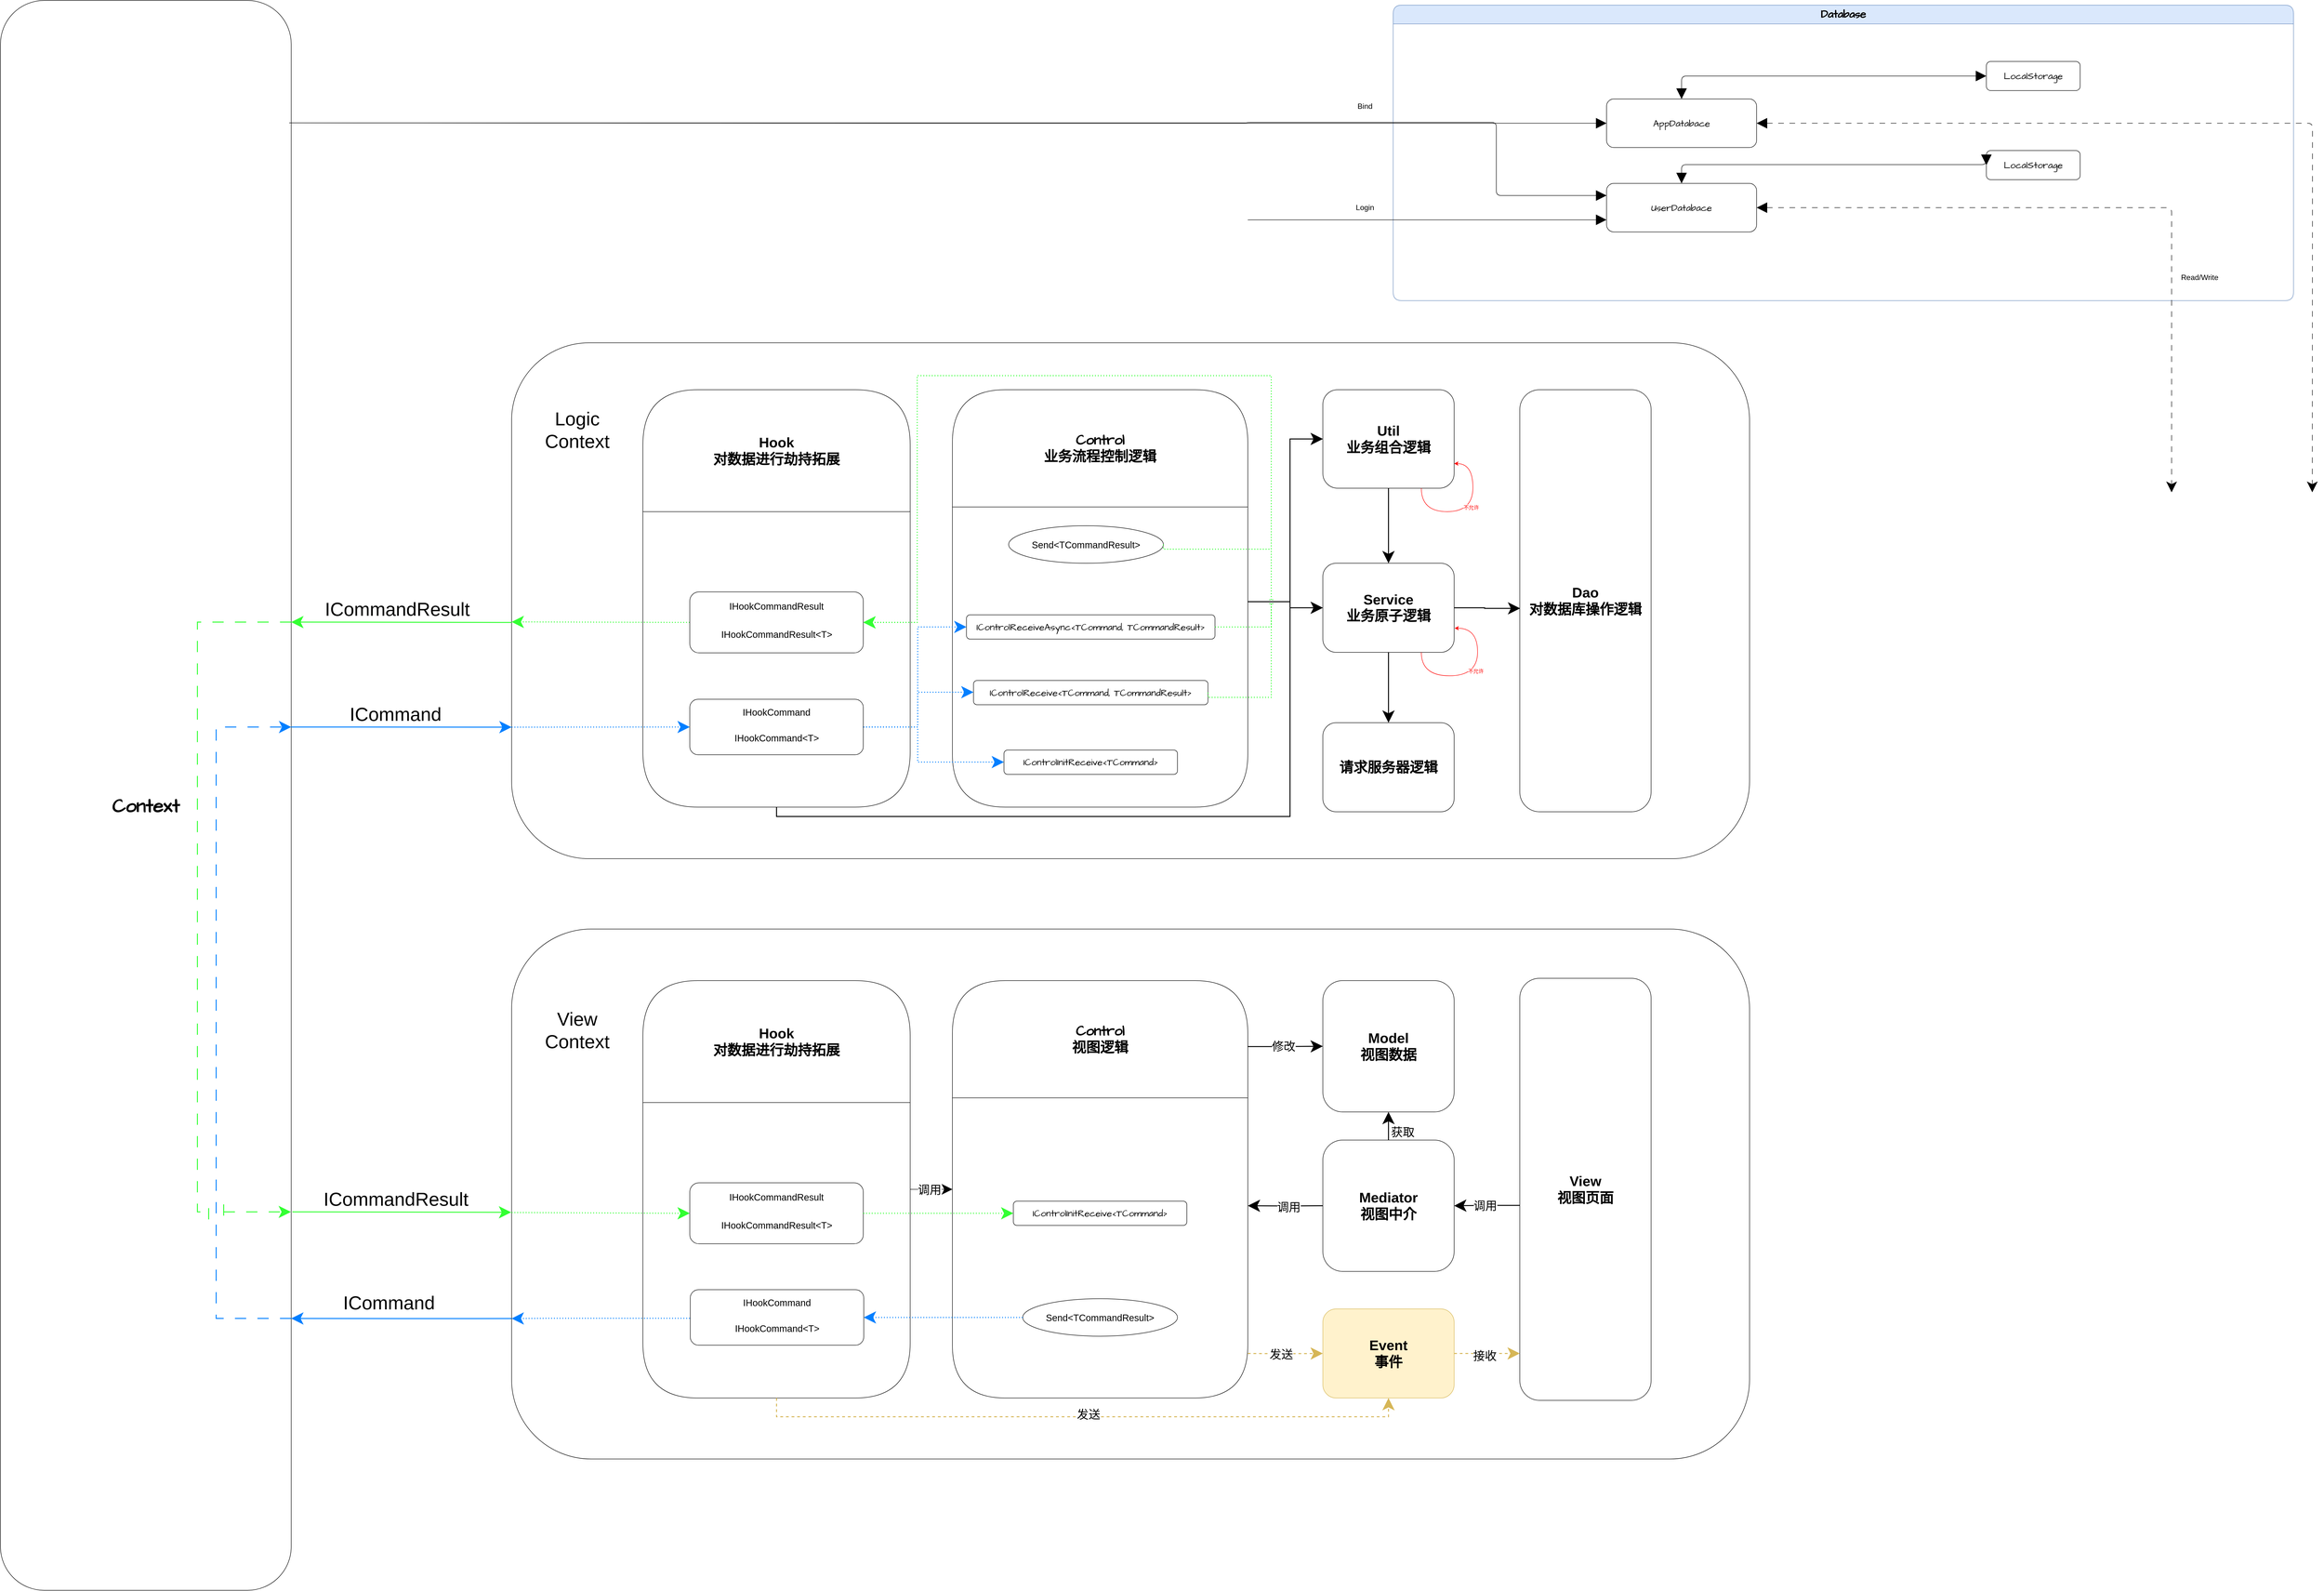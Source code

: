 <mxfile version="22.1.5" type="github">
  <diagram name="第 1 页" id="t4eYqC5lE6JD332f50Ly">
    <mxGraphModel dx="9506" dy="-1478" grid="1" gridSize="10" guides="1" tooltips="1" connect="1" arrows="1" fold="1" page="1" pageScale="1" pageWidth="827" pageHeight="1169" math="0" shadow="0">
      <root>
        <mxCell id="0" />
        <mxCell id="1" parent="0" />
        <mxCell id="c1-D3wokIuNLte7xP1NV-36" value="Database" style="swimlane;whiteSpace=wrap;html=1;hachureGap=4;fontFamily=Architects Daughter;fontSource=https%3A%2F%2Ffonts.googleapis.com%2Fcss%3Ffamily%3DArchitects%2BDaughter;fontSize=23;startSize=40;fillColor=#dae8fc;strokeColor=#6c8ebf;rounded=1;" parent="1" vertex="1">
          <mxGeometry x="-1060" y="4450" width="1920" height="630" as="geometry" />
        </mxCell>
        <mxCell id="c1-D3wokIuNLte7xP1NV-37" value="LocalStorage" style="rounded=1;whiteSpace=wrap;html=1;hachureGap=4;fontFamily=Architects Daughter;fontSource=https%3A%2F%2Ffonts.googleapis.com%2Fcss%3Ffamily%3DArchitects%2BDaughter;fontSize=20;" parent="c1-D3wokIuNLte7xP1NV-36" vertex="1">
          <mxGeometry x="1265" y="120.003" width="200" height="62.157" as="geometry" />
        </mxCell>
        <mxCell id="c1-D3wokIuNLte7xP1NV-38" value="AppDatabace" style="rounded=1;whiteSpace=wrap;html=1;hachureGap=4;fontFamily=Architects Daughter;fontSource=https%3A%2F%2Ffonts.googleapis.com%2Fcss%3Ffamily%3DArchitects%2BDaughter;fontSize=20;" parent="c1-D3wokIuNLte7xP1NV-36" vertex="1">
          <mxGeometry x="455" y="200.004" width="320" height="103.595" as="geometry" />
        </mxCell>
        <mxCell id="c1-D3wokIuNLte7xP1NV-39" style="edgeStyle=orthogonalEdgeStyle;rounded=1;hachureGap=4;orthogonalLoop=1;jettySize=auto;html=1;entryX=0.5;entryY=0;entryDx=0;entryDy=0;fontFamily=Architects Daughter;fontSource=https%3A%2F%2Ffonts.googleapis.com%2Fcss%3Ffamily%3DArchitects%2BDaughter;fontSize=16;exitX=0;exitY=0.5;exitDx=0;exitDy=0;endArrow=block;endFill=1;targetPerimeterSpacing=0;endSize=20;startSize=20;startArrow=block;startFill=1;" parent="c1-D3wokIuNLte7xP1NV-36" source="c1-D3wokIuNLte7xP1NV-37" target="c1-D3wokIuNLte7xP1NV-38" edge="1">
          <mxGeometry relative="1" as="geometry">
            <mxPoint x="2025" y="-169.558" as="targetPoint" />
            <Array as="points" />
          </mxGeometry>
        </mxCell>
        <mxCell id="c1-D3wokIuNLte7xP1NV-40" value="LocalStorage" style="rounded=1;whiteSpace=wrap;html=1;hachureGap=4;fontFamily=Architects Daughter;fontSource=https%3A%2F%2Ffonts.googleapis.com%2Fcss%3Ffamily%3DArchitects%2BDaughter;fontSize=20;" parent="c1-D3wokIuNLte7xP1NV-36" vertex="1">
          <mxGeometry x="1265" y="310.005" width="200" height="62.157" as="geometry" />
        </mxCell>
        <mxCell id="c1-D3wokIuNLte7xP1NV-41" value="UserDatabace" style="rounded=1;whiteSpace=wrap;html=1;hachureGap=4;fontFamily=Architects Daughter;fontSource=https%3A%2F%2Ffonts.googleapis.com%2Fcss%3Ffamily%3DArchitects%2BDaughter;fontSize=20;" parent="c1-D3wokIuNLte7xP1NV-36" vertex="1">
          <mxGeometry x="455" y="379.996" width="320" height="103.595" as="geometry" />
        </mxCell>
        <mxCell id="c1-D3wokIuNLte7xP1NV-42" style="edgeStyle=orthogonalEdgeStyle;rounded=1;hachureGap=4;orthogonalLoop=1;jettySize=auto;html=1;fontFamily=Architects Daughter;fontSource=https%3A%2F%2Ffonts.googleapis.com%2Fcss%3Ffamily%3DArchitects%2BDaughter;fontSize=16;exitX=0;exitY=0.5;exitDx=0;exitDy=0;endArrow=block;endFill=1;targetPerimeterSpacing=0;endSize=20;startSize=20;startArrow=block;startFill=1;" parent="c1-D3wokIuNLte7xP1NV-36" source="c1-D3wokIuNLte7xP1NV-40" target="c1-D3wokIuNLte7xP1NV-41" edge="1">
          <mxGeometry relative="1" as="geometry">
            <mxPoint x="3635" y="-4955.637" as="targetPoint" />
            <Array as="points">
              <mxPoint x="615" y="340" />
            </Array>
          </mxGeometry>
        </mxCell>
        <mxCell id="c1-D3wokIuNLte7xP1NV-43" value="&lt;font style=&quot;font-size: 16px;&quot;&gt;Read/Write&lt;/font&gt;" style="text;html=1;strokeColor=none;fillColor=none;align=center;verticalAlign=middle;whiteSpace=wrap;rounded=1;" parent="c1-D3wokIuNLte7xP1NV-36" vertex="1">
          <mxGeometry x="1670" y="560" width="100" height="40" as="geometry" />
        </mxCell>
        <mxCell id="c1-D3wokIuNLte7xP1NV-44" style="edgeStyle=orthogonalEdgeStyle;rounded=1;hachureGap=4;orthogonalLoop=1;jettySize=auto;html=1;entryX=0.5;entryY=0;entryDx=0;entryDy=0;fontFamily=Architects Daughter;fontSource=https%3A%2F%2Ffonts.googleapis.com%2Fcss%3Ffamily%3DArchitects%2BDaughter;fontSize=16;startArrow=block;startFill=1;dashed=1;dashPattern=12 12;endSize=20;startSize=20;" parent="1" source="c1-D3wokIuNLte7xP1NV-38" edge="1">
          <mxGeometry relative="1" as="geometry">
            <mxPoint x="900" y="5488.763" as="targetPoint" />
          </mxGeometry>
        </mxCell>
        <mxCell id="c1-D3wokIuNLte7xP1NV-45" style="edgeStyle=orthogonalEdgeStyle;rounded=1;hachureGap=4;orthogonalLoop=1;jettySize=auto;html=1;fontFamily=Architects Daughter;fontSource=https%3A%2F%2Ffonts.googleapis.com%2Fcss%3Ffamily%3DArchitects%2BDaughter;fontSize=16;endSize=20;exitX=0;exitY=0.735;exitDx=0;exitDy=0;exitPerimeter=0;strokeWidth=2;strokeColor=#007FFF;entryX=1;entryY=0.829;entryDx=0;entryDy=0;entryPerimeter=0;" parent="1" source="c1-D3wokIuNLte7xP1NV-106" edge="1" target="c1-D3wokIuNLte7xP1NV-51">
          <mxGeometry relative="1" as="geometry">
            <mxPoint x="-1060" y="6990.51" as="sourcePoint" />
            <mxPoint x="-3409" y="7248" as="targetPoint" />
            <Array as="points" />
          </mxGeometry>
        </mxCell>
        <mxCell id="c1-D3wokIuNLte7xP1NV-46" value="&lt;font style=&quot;font-size: 40px;&quot;&gt;ICommand&lt;/font&gt;" style="edgeLabel;html=1;align=center;verticalAlign=middle;resizable=0;points=[];fontSize=11;fontFamily=Helvetica;rounded=1;" parent="c1-D3wokIuNLte7xP1NV-45" vertex="1" connectable="0">
          <mxGeometry x="0.229" y="4" relative="1" as="geometry">
            <mxPoint x="26" y="-39" as="offset" />
          </mxGeometry>
        </mxCell>
        <mxCell id="c1-D3wokIuNLte7xP1NV-109" style="edgeStyle=entityRelationEdgeStyle;rounded=0;orthogonalLoop=1;jettySize=auto;html=1;exitX=1.004;exitY=0.762;exitDx=0;exitDy=0;exitPerimeter=0;endSize=20;strokeWidth=2;strokeColor=#33FF33;" parent="1" source="c1-D3wokIuNLte7xP1NV-51" edge="1">
          <mxGeometry relative="1" as="geometry">
            <mxPoint x="-2941" y="7024" as="targetPoint" />
          </mxGeometry>
        </mxCell>
        <mxCell id="c1-D3wokIuNLte7xP1NV-110" value="&lt;font style=&quot;font-size: 40px;&quot;&gt;ICommandResult&lt;/font&gt;" style="edgeLabel;html=1;align=center;verticalAlign=middle;resizable=0;points=[];" parent="c1-D3wokIuNLte7xP1NV-109" vertex="1" connectable="0">
          <mxGeometry x="-0.009" relative="1" as="geometry">
            <mxPoint x="-11" y="-29" as="offset" />
          </mxGeometry>
        </mxCell>
        <mxCell id="c1-D3wokIuNLte7xP1NV-51" value="&lt;b style=&quot;font-size: 40px;&quot;&gt;&lt;br&gt;Context&lt;/b&gt;" style="rounded=1;whiteSpace=wrap;html=1;hachureGap=4;fontFamily=Architects Daughter;fontSource=https%3A%2F%2Ffonts.googleapis.com%2Fcss%3Ffamily%3DArchitects%2BDaughter;fontSize=20;" parent="1" vertex="1">
          <mxGeometry x="-4030" y="4440" width="620" height="3390" as="geometry" />
        </mxCell>
        <mxCell id="c1-D3wokIuNLte7xP1NV-56" style="edgeStyle=orthogonalEdgeStyle;rounded=1;hachureGap=4;orthogonalLoop=1;jettySize=auto;html=1;entryX=0.5;entryY=0;entryDx=0;entryDy=0;fontFamily=Architects Daughter;fontSource=https%3A%2F%2Ffonts.googleapis.com%2Fcss%3Ffamily%3DArchitects%2BDaughter;fontSize=16;startArrow=block;startFill=1;dashed=1;dashPattern=12 12;endSize=20;startSize=20;exitX=1;exitY=0.5;exitDx=0;exitDy=0;" parent="1" source="c1-D3wokIuNLte7xP1NV-41" edge="1">
          <mxGeometry relative="1" as="geometry">
            <mxPoint x="290" y="4980" as="sourcePoint" />
            <mxPoint x="600" y="5488.758" as="targetPoint" />
            <Array as="points">
              <mxPoint x="600" y="4882" />
            </Array>
          </mxGeometry>
        </mxCell>
        <mxCell id="c1-D3wokIuNLte7xP1NV-57" style="edgeStyle=orthogonalEdgeStyle;rounded=1;hachureGap=4;orthogonalLoop=1;jettySize=auto;html=1;entryX=1.012;entryY=0.077;entryDx=0;entryDy=0;fontFamily=Architects Daughter;fontSource=https%3A%2F%2Ffonts.googleapis.com%2Fcss%3Ffamily%3DArchitects%2BDaughter;fontSize=16;exitX=0;exitY=0.5;exitDx=0;exitDy=0;endArrow=none;endFill=0;targetPerimeterSpacing=0;endSize=20;startSize=20;startArrow=block;startFill=1;entryPerimeter=0;" parent="1" source="c1-D3wokIuNLte7xP1NV-38" target="c1-D3wokIuNLte7xP1NV-51" edge="1">
          <mxGeometry relative="1" as="geometry">
            <mxPoint x="-1260" y="4749.004" as="targetPoint" />
            <Array as="points" />
            <mxPoint x="-610" y="4700.081" as="sourcePoint" />
          </mxGeometry>
        </mxCell>
        <mxCell id="c1-D3wokIuNLte7xP1NV-58" style="edgeStyle=orthogonalEdgeStyle;rounded=1;hachureGap=4;orthogonalLoop=1;jettySize=auto;html=1;entryX=0.993;entryY=0.077;entryDx=0;entryDy=0;fontFamily=Architects Daughter;fontSource=https%3A%2F%2Ffonts.googleapis.com%2Fcss%3Ffamily%3DArchitects%2BDaughter;fontSize=16;exitX=0;exitY=0.25;exitDx=0;exitDy=0;endArrow=none;endFill=0;targetPerimeterSpacing=0;endSize=20;startSize=20;startArrow=block;startFill=1;entryPerimeter=0;" parent="1" source="c1-D3wokIuNLte7xP1NV-41" target="c1-D3wokIuNLte7xP1NV-51" edge="1">
          <mxGeometry relative="1" as="geometry">
            <mxPoint x="-1357" y="4711.03" as="targetPoint" />
            <Array as="points">
              <mxPoint x="-840" y="4856" />
              <mxPoint x="-840" y="4700" />
              <mxPoint x="-1372" y="4700" />
            </Array>
            <mxPoint x="-595" y="4711.801" as="sourcePoint" />
          </mxGeometry>
        </mxCell>
        <mxCell id="c1-D3wokIuNLte7xP1NV-59" value="Bind" style="text;html=1;strokeColor=none;fillColor=none;align=center;verticalAlign=middle;whiteSpace=wrap;rounded=1;fontSize=16;" parent="1" vertex="1">
          <mxGeometry x="-1150" y="4650" width="60" height="30" as="geometry" />
        </mxCell>
        <mxCell id="c1-D3wokIuNLte7xP1NV-60" style="edgeStyle=orthogonalEdgeStyle;rounded=1;hachureGap=4;orthogonalLoop=1;jettySize=auto;html=1;fontFamily=Architects Daughter;fontSource=https%3A%2F%2Ffonts.googleapis.com%2Fcss%3Ffamily%3DArchitects%2BDaughter;fontSize=16;exitX=0;exitY=0.75;exitDx=0;exitDy=0;endArrow=none;endFill=0;targetPerimeterSpacing=0;endSize=20;startSize=20;startArrow=block;startFill=1;" parent="1" source="c1-D3wokIuNLte7xP1NV-41" edge="1">
          <mxGeometry relative="1" as="geometry">
            <mxPoint x="-1370" y="4908" as="targetPoint" />
            <Array as="points">
              <mxPoint x="-1368" y="4908" />
            </Array>
            <mxPoint x="-595" y="4711.801" as="sourcePoint" />
          </mxGeometry>
        </mxCell>
        <mxCell id="c1-D3wokIuNLte7xP1NV-61" value="Login" style="text;html=1;strokeColor=none;fillColor=none;align=center;verticalAlign=middle;whiteSpace=wrap;rounded=1;fontSize=16;" parent="1" vertex="1">
          <mxGeometry x="-1150" y="4866" width="60" height="30" as="geometry" />
        </mxCell>
        <mxCell id="c1-D3wokIuNLte7xP1NV-105" value="" style="rounded=1;whiteSpace=wrap;html=1;" parent="1" vertex="1">
          <mxGeometry x="-2940" y="5170" width="2640" height="1100" as="geometry" />
        </mxCell>
        <mxCell id="c1-D3wokIuNLte7xP1NV-106" value="" style="rounded=1;whiteSpace=wrap;html=1;" parent="1" vertex="1">
          <mxGeometry x="-2940" y="6420" width="2640" height="1130" as="geometry" />
        </mxCell>
        <mxCell id="c1-D3wokIuNLte7xP1NV-114" style="edgeStyle=entityRelationEdgeStyle;rounded=0;orthogonalLoop=1;jettySize=auto;html=1;exitX=0;exitY=0.542;exitDx=0;exitDy=0;endSize=20;entryX=1;entryY=0.391;entryDx=0;entryDy=0;entryPerimeter=0;strokeWidth=2;exitPerimeter=0;strokeColor=#33FF33;" parent="1" source="c1-D3wokIuNLte7xP1NV-105" target="c1-D3wokIuNLte7xP1NV-51" edge="1">
          <mxGeometry relative="1" as="geometry">
            <mxPoint x="-3420" y="5974.66" as="sourcePoint" />
            <mxPoint x="-3410" y="5450" as="targetPoint" />
            <Array as="points">
              <mxPoint x="-3100" y="5448" />
              <mxPoint x="-2950" y="5450" />
              <mxPoint x="-3400" y="5770" />
              <mxPoint x="-2970" y="5440" />
              <mxPoint x="-3060" y="5440" />
              <mxPoint x="-3180" y="5440" />
            </Array>
          </mxGeometry>
        </mxCell>
        <mxCell id="c1-D3wokIuNLte7xP1NV-115" value="&lt;font style=&quot;font-size: 40px;&quot;&gt;ICommandResult&lt;/font&gt;" style="edgeLabel;html=1;align=center;verticalAlign=middle;resizable=0;points=[];" parent="c1-D3wokIuNLte7xP1NV-114" vertex="1" connectable="0">
          <mxGeometry x="-0.009" relative="1" as="geometry">
            <mxPoint x="-11" y="-29" as="offset" />
          </mxGeometry>
        </mxCell>
        <mxCell id="c1-D3wokIuNLte7xP1NV-116" style="edgeStyle=entityRelationEdgeStyle;rounded=0;orthogonalLoop=1;jettySize=auto;html=1;entryX=0;entryY=0.745;entryDx=0;entryDy=0;exitX=1;exitY=0.457;exitDx=0;exitDy=0;exitPerimeter=0;endSize=20;entryPerimeter=0;strokeWidth=2;strokeColor=#007FFF;" parent="1" source="c1-D3wokIuNLte7xP1NV-51" target="c1-D3wokIuNLte7xP1NV-105" edge="1">
          <mxGeometry relative="1" as="geometry">
            <mxPoint x="-3402" y="6779" as="sourcePoint" />
            <mxPoint x="-2930" y="6780" as="targetPoint" />
          </mxGeometry>
        </mxCell>
        <mxCell id="c1-D3wokIuNLte7xP1NV-117" value="&lt;font style=&quot;font-size: 40px;&quot;&gt;ICommand&lt;/font&gt;" style="edgeLabel;html=1;align=center;verticalAlign=middle;resizable=0;points=[];" parent="c1-D3wokIuNLte7xP1NV-116" vertex="1" connectable="0">
          <mxGeometry x="-0.009" relative="1" as="geometry">
            <mxPoint x="-11" y="-29" as="offset" />
          </mxGeometry>
        </mxCell>
        <mxCell id="c1-D3wokIuNLte7xP1NV-118" style="rounded=0;orthogonalLoop=1;jettySize=auto;html=1;endSize=20;edgeStyle=orthogonalEdgeStyle;entryX=1;entryY=0.457;entryDx=0;entryDy=0;entryPerimeter=0;dashed=1;dashPattern=12 12;jumpStyle=arc;strokeWidth=2;strokeColor=#007FFF;exitX=1;exitY=0.829;exitDx=0;exitDy=0;exitPerimeter=0;" parent="1" target="c1-D3wokIuNLte7xP1NV-51" edge="1" source="c1-D3wokIuNLte7xP1NV-51">
          <mxGeometry relative="1" as="geometry">
            <mxPoint x="-3410" y="7580" as="sourcePoint" />
            <mxPoint x="-3410" y="5990" as="targetPoint" />
            <Array as="points">
              <mxPoint x="-3570" y="7250" />
              <mxPoint x="-3570" y="5989" />
            </Array>
          </mxGeometry>
        </mxCell>
        <mxCell id="c1-D3wokIuNLte7xP1NV-121" style="rounded=0;orthogonalLoop=1;jettySize=auto;html=1;endSize=20;edgeStyle=orthogonalEdgeStyle;entryX=1.001;entryY=0.687;entryDx=0;entryDy=0;entryPerimeter=0;dashed=1;dashPattern=8 8;" parent="1" source="c1-D3wokIuNLte7xP1NV-51" target="c1-D3wokIuNLte7xP1NV-51" edge="1">
          <mxGeometry relative="1" as="geometry">
            <mxPoint x="-3400" y="7590" as="sourcePoint" />
            <mxPoint x="-3400" y="5999" as="targetPoint" />
            <Array as="points">
              <mxPoint x="-3560" y="7570" />
              <mxPoint x="-3560" y="5999" />
              <mxPoint x="-3412" y="5999" />
              <mxPoint x="-3412" y="6769" />
            </Array>
          </mxGeometry>
        </mxCell>
        <mxCell id="c1-D3wokIuNLte7xP1NV-122" style="rounded=0;orthogonalLoop=1;jettySize=auto;html=1;endSize=20;edgeStyle=elbowEdgeStyle;dashed=1;dashPattern=12 12;jumpStyle=line;jumpSize=30;strokeWidth=2;exitX=1;exitY=0.391;exitDx=0;exitDy=0;exitPerimeter=0;strokeColor=#33FF33;entryX=0.999;entryY=0.762;entryDx=0;entryDy=0;entryPerimeter=0;" parent="1" source="c1-D3wokIuNLte7xP1NV-51" target="c1-D3wokIuNLte7xP1NV-51" edge="1">
          <mxGeometry relative="1" as="geometry">
            <mxPoint x="-3410" y="5765" as="sourcePoint" />
            <mxPoint x="-3400" y="7030" as="targetPoint" />
            <Array as="points">
              <mxPoint x="-3610" y="6120" />
            </Array>
          </mxGeometry>
        </mxCell>
        <mxCell id="c1-D3wokIuNLte7xP1NV-125" value="Logic&lt;br&gt;Context" style="text;html=1;strokeColor=none;fillColor=none;align=center;verticalAlign=middle;whiteSpace=wrap;rounded=0;fontSize=40;" parent="1" vertex="1">
          <mxGeometry x="-2830" y="5340" width="60" height="30" as="geometry" />
        </mxCell>
        <mxCell id="c1-D3wokIuNLte7xP1NV-134" style="edgeStyle=entityRelationEdgeStyle;rounded=0;orthogonalLoop=1;jettySize=auto;html=1;endSize=20;entryX=0;entryY=0.541;entryDx=0;entryDy=0;strokeWidth=2;exitX=0;exitY=0.5;exitDx=0;exitDy=0;entryPerimeter=0;dashed=1;dashPattern=1 2;strokeColor=#33FF33;" parent="1" source="c1-D3wokIuNLte7xP1NV-131" target="c1-D3wokIuNLte7xP1NV-105" edge="1">
          <mxGeometry relative="1" as="geometry">
            <mxPoint x="-2660" y="5445" as="sourcePoint" />
            <mxPoint x="-2760" y="5440" as="targetPoint" />
            <Array as="points">
              <mxPoint x="-2451" y="5445" />
              <mxPoint x="-2660" y="5450" />
              <mxPoint x="-2880" y="5450" />
              <mxPoint x="-2670" y="5445" />
              <mxPoint x="-2301" y="5447" />
              <mxPoint x="-2321" y="5437" />
              <mxPoint x="-2411" y="5437" />
              <mxPoint x="-2531" y="5437" />
            </Array>
          </mxGeometry>
        </mxCell>
        <mxCell id="c1-D3wokIuNLte7xP1NV-141" style="edgeStyle=entityRelationEdgeStyle;rounded=0;orthogonalLoop=1;jettySize=auto;html=1;entryX=0;entryY=0.5;entryDx=0;entryDy=0;exitX=0;exitY=0.745;exitDx=0;exitDy=0;endSize=20;strokeWidth=2;exitPerimeter=0;dashed=1;dashPattern=1 2;strokeColor=#007FFF;" parent="1" source="c1-D3wokIuNLte7xP1NV-105" target="c1-D3wokIuNLte7xP1NV-138" edge="1">
          <mxGeometry relative="1" as="geometry">
            <mxPoint x="-3400" y="5999" as="sourcePoint" />
            <mxPoint x="-2930" y="5999" as="targetPoint" />
          </mxGeometry>
        </mxCell>
        <mxCell id="c1-D3wokIuNLte7xP1NV-167" style="edgeStyle=orthogonalEdgeStyle;rounded=0;orthogonalLoop=1;jettySize=auto;html=1;entryX=0;entryY=0.5;entryDx=0;entryDy=0;endSize=20;jumpStyle=none;" parent="1" source="c1-D3wokIuNLte7xP1NV-147" target="c1-D3wokIuNLte7xP1NV-176" edge="1">
          <mxGeometry relative="1" as="geometry">
            <mxPoint x="-1210.0" y="5362.5" as="targetPoint" />
            <Array as="points">
              <mxPoint x="-1280" y="5722" />
              <mxPoint x="-1280" y="5375" />
            </Array>
          </mxGeometry>
        </mxCell>
        <mxCell id="c1-D3wokIuNLte7xP1NV-147" value="&lt;font style=&quot;font-size: 30px;&quot;&gt;Control&lt;br&gt;业务流程控制逻辑&lt;br&gt;&lt;/font&gt;" style="swimlane;whiteSpace=wrap;html=1;hachureGap=4;fontFamily=Architects Daughter;fontSource=https%3A%2F%2Ffonts.googleapis.com%2Fcss%3Ffamily%3DArchitects%2BDaughter;fontSize=20;startSize=250;rounded=1;" parent="1" vertex="1">
          <mxGeometry x="-2000" y="5270" width="630" height="890" as="geometry">
            <mxRectangle x="480" y="180" width="280" height="170" as="alternateBounds" />
          </mxGeometry>
        </mxCell>
        <mxCell id="c1-D3wokIuNLte7xP1NV-148" value="IControlInitReceive&amp;lt;TCommand&amp;gt;" style="html=1;whiteSpace=wrap;hachureGap=4;fontFamily=Architects Daughter;fontSource=https%3A%2F%2Ffonts.googleapis.com%2Fcss%3Ffamily%3DArchitects%2BDaughter;fontSize=20;container=0;rounded=1;" parent="c1-D3wokIuNLte7xP1NV-147" vertex="1">
          <mxGeometry x="110" y="768.39" width="370" height="51.8" as="geometry" />
        </mxCell>
        <mxCell id="c1-D3wokIuNLte7xP1NV-149" value="IControlReceive&amp;lt;TCommand, TCommandResult&amp;gt;" style="html=1;whiteSpace=wrap;hachureGap=4;fontFamily=Architects Daughter;fontSource=https%3A%2F%2Ffonts.googleapis.com%2Fcss%3Ffamily%3DArchitects%2BDaughter;fontSize=20;container=0;rounded=1;" parent="c1-D3wokIuNLte7xP1NV-147" vertex="1">
          <mxGeometry x="45" y="620" width="500" height="51.8" as="geometry" />
        </mxCell>
        <mxCell id="c1-D3wokIuNLte7xP1NV-157" value="&lt;font style=&quot;font-size: 20px;&quot;&gt;Send&amp;lt;TCommandResult&amp;gt;&lt;/font&gt;" style="ellipse;whiteSpace=wrap;html=1;" parent="c1-D3wokIuNLte7xP1NV-147" vertex="1">
          <mxGeometry x="120" y="290" width="330" height="80" as="geometry" />
        </mxCell>
        <mxCell id="c1-D3wokIuNLte7xP1NV-150" value="IControlReceiveAsync&lt;span style=&quot;background-color: initial;&quot;&gt;&amp;lt;TCommand, TCommandResult&amp;gt;&lt;/span&gt;" style="html=1;whiteSpace=wrap;hachureGap=4;fontFamily=Architects Daughter;fontSource=https%3A%2F%2Ffonts.googleapis.com%2Fcss%3Ffamily%3DArchitects%2BDaughter;fontSize=20;container=0;rounded=1;" parent="1" vertex="1">
          <mxGeometry x="-1970" y="5750" width="530" height="51.8" as="geometry" />
        </mxCell>
        <mxCell id="c1-D3wokIuNLte7xP1NV-153" style="edgeStyle=orthogonalEdgeStyle;rounded=0;orthogonalLoop=1;jettySize=auto;html=1;entryX=0;entryY=0.5;entryDx=0;entryDy=0;exitX=1;exitY=0.5;exitDx=0;exitDy=0;endSize=20;strokeWidth=2;dashed=1;dashPattern=1 2;strokeColor=#007FFF;" parent="1" source="c1-D3wokIuNLte7xP1NV-138" target="c1-D3wokIuNLte7xP1NV-148" edge="1">
          <mxGeometry relative="1" as="geometry">
            <mxPoint x="-2930" y="6000" as="sourcePoint" />
            <mxPoint x="-2550" y="5999" as="targetPoint" />
            <Array as="points">
              <mxPoint x="-2074" y="5989" />
              <mxPoint x="-2074" y="6064" />
              <mxPoint x="-1890" y="6064" />
            </Array>
          </mxGeometry>
        </mxCell>
        <mxCell id="c1-D3wokIuNLte7xP1NV-154" style="edgeStyle=orthogonalEdgeStyle;rounded=0;orthogonalLoop=1;jettySize=auto;html=1;entryX=0;entryY=0.5;entryDx=0;entryDy=0;exitX=1;exitY=0.5;exitDx=0;exitDy=0;endSize=20;strokeWidth=2;dashed=1;dashPattern=1 2;strokeColor=#007FFF;" parent="1" source="c1-D3wokIuNLte7xP1NV-138" target="c1-D3wokIuNLte7xP1NV-149" edge="1">
          <mxGeometry relative="1" as="geometry">
            <mxPoint x="-2180" y="5999" as="sourcePoint" />
            <mxPoint x="-1890" y="6076" as="targetPoint" />
            <Array as="points">
              <mxPoint x="-2074" y="5989" />
              <mxPoint x="-2074" y="5915" />
              <mxPoint x="-1955" y="5915" />
            </Array>
          </mxGeometry>
        </mxCell>
        <mxCell id="c1-D3wokIuNLte7xP1NV-155" style="edgeStyle=orthogonalEdgeStyle;rounded=0;orthogonalLoop=1;jettySize=auto;html=1;entryX=0;entryY=0.5;entryDx=0;entryDy=0;exitX=1;exitY=0.5;exitDx=0;exitDy=0;endSize=20;strokeWidth=2;dashed=1;dashPattern=1 2;strokeColor=#007FFF;" parent="1" source="c1-D3wokIuNLte7xP1NV-138" target="c1-D3wokIuNLte7xP1NV-150" edge="1">
          <mxGeometry relative="1" as="geometry">
            <mxPoint x="-2180" y="5999" as="sourcePoint" />
            <mxPoint x="-1955" y="5829" as="targetPoint" />
            <Array as="points">
              <mxPoint x="-2074" y="5989" />
              <mxPoint x="-2074" y="5776" />
            </Array>
          </mxGeometry>
        </mxCell>
        <mxCell id="c1-D3wokIuNLte7xP1NV-158" style="edgeStyle=orthogonalEdgeStyle;rounded=0;orthogonalLoop=1;jettySize=auto;html=1;entryX=1;entryY=0.5;entryDx=0;entryDy=0;exitX=1;exitY=0.5;exitDx=0;exitDy=0;endSize=20;strokeWidth=2;dashed=1;strokeColor=#33FF33;elbow=vertical;dashPattern=1 2;jumpStyle=line;" parent="1" source="c1-D3wokIuNLte7xP1NV-149" target="c1-D3wokIuNLte7xP1NV-131" edge="1">
          <mxGeometry relative="1" as="geometry">
            <mxPoint x="-2180" y="5999" as="sourcePoint" />
            <mxPoint x="-1945" y="5936" as="targetPoint" />
            <Array as="points">
              <mxPoint x="-1320" y="5926" />
              <mxPoint x="-1320" y="5240" />
              <mxPoint x="-2075" y="5240" />
              <mxPoint x="-2075" y="5766" />
            </Array>
          </mxGeometry>
        </mxCell>
        <mxCell id="c1-D3wokIuNLte7xP1NV-160" style="edgeStyle=orthogonalEdgeStyle;rounded=0;orthogonalLoop=1;jettySize=auto;html=1;entryX=1;entryY=0.5;entryDx=0;entryDy=0;exitX=1;exitY=0.5;exitDx=0;exitDy=0;endSize=20;strokeWidth=2;dashed=1;strokeColor=#33FF33;dashPattern=1 2;jumpStyle=line;" parent="1" source="c1-D3wokIuNLte7xP1NV-150" target="c1-D3wokIuNLte7xP1NV-131" edge="1">
          <mxGeometry relative="1" as="geometry">
            <mxPoint x="-1945" y="5936" as="sourcePoint" />
            <mxPoint x="-2180" y="5776" as="targetPoint" />
            <Array as="points">
              <mxPoint x="-1320" y="5776" />
              <mxPoint x="-1320" y="5240" />
              <mxPoint x="-2075" y="5240" />
              <mxPoint x="-2075" y="5766" />
            </Array>
          </mxGeometry>
        </mxCell>
        <mxCell id="c1-D3wokIuNLte7xP1NV-161" style="edgeStyle=orthogonalEdgeStyle;rounded=0;orthogonalLoop=1;jettySize=auto;html=1;entryX=1;entryY=0.5;entryDx=0;entryDy=0;exitX=1;exitY=0.5;exitDx=0;exitDy=0;endSize=20;strokeWidth=2;dashed=1;strokeColor=#33FF33;dashPattern=1 2;jumpStyle=gap;" parent="1" source="c1-D3wokIuNLte7xP1NV-157" target="c1-D3wokIuNLte7xP1NV-131" edge="1">
          <mxGeometry relative="1" as="geometry">
            <mxPoint x="-1960" y="5786" as="sourcePoint" />
            <mxPoint x="-2180" y="5776" as="targetPoint" />
            <Array as="points">
              <mxPoint x="-1320" y="5610" />
              <mxPoint x="-1320" y="5240" />
              <mxPoint x="-2075" y="5240" />
              <mxPoint x="-2075" y="5766" />
            </Array>
          </mxGeometry>
        </mxCell>
        <mxCell id="c1-D3wokIuNLte7xP1NV-173" value="" style="group" parent="1" vertex="1" connectable="0">
          <mxGeometry x="-2660" y="5270" width="570" height="890" as="geometry" />
        </mxCell>
        <mxCell id="c1-D3wokIuNLte7xP1NV-174" value="" style="group" parent="c1-D3wokIuNLte7xP1NV-173" vertex="1" connectable="0">
          <mxGeometry width="570" height="890" as="geometry" />
        </mxCell>
        <mxCell id="c1-D3wokIuNLte7xP1NV-124" value="&lt;font style=&quot;font-size: 30px;&quot;&gt;Hook&lt;br&gt;对数据进行劫持拓展&lt;br&gt;&lt;/font&gt;" style="swimlane;whiteSpace=wrap;html=1;startSize=260;rounded=1;swimlaneLine=1;glass=0;shadow=0;" parent="c1-D3wokIuNLte7xP1NV-174" vertex="1">
          <mxGeometry width="570" height="890" as="geometry">
            <mxRectangle width="310" height="260" as="alternateBounds" />
          </mxGeometry>
        </mxCell>
        <mxCell id="c1-D3wokIuNLte7xP1NV-135" value="" style="group" parent="c1-D3wokIuNLte7xP1NV-124" vertex="1" connectable="0">
          <mxGeometry x="100" y="431.13" width="370" height="130" as="geometry" />
        </mxCell>
        <mxCell id="c1-D3wokIuNLte7xP1NV-131" value="" style="rounded=1;whiteSpace=wrap;html=1;" parent="c1-D3wokIuNLte7xP1NV-135" vertex="1">
          <mxGeometry width="370" height="130.0" as="geometry" />
        </mxCell>
        <mxCell id="c1-D3wokIuNLte7xP1NV-132" value="IHookCommandResult" style="text;html=1;strokeColor=none;fillColor=none;align=center;verticalAlign=middle;whiteSpace=wrap;rounded=0;fontSize=20;" parent="c1-D3wokIuNLte7xP1NV-135" vertex="1">
          <mxGeometry x="71.25" y="11.994" width="227.5" height="35.981" as="geometry" />
        </mxCell>
        <mxCell id="c1-D3wokIuNLte7xP1NV-133" value="IHookCommandResult&amp;lt;T&amp;gt;" style="text;html=1;strokeColor=none;fillColor=none;align=center;verticalAlign=middle;whiteSpace=wrap;rounded=0;fontSize=20;" parent="c1-D3wokIuNLte7xP1NV-135" vertex="1">
          <mxGeometry x="55.63" y="71.962" width="258.75" height="35.981" as="geometry" />
        </mxCell>
        <mxCell id="c1-D3wokIuNLte7xP1NV-137" value="" style="group" parent="c1-D3wokIuNLte7xP1NV-174" vertex="1" connectable="0">
          <mxGeometry x="100" y="660" width="370" height="118.39" as="geometry" />
        </mxCell>
        <mxCell id="c1-D3wokIuNLte7xP1NV-138" value="" style="rounded=1;whiteSpace=wrap;html=1;" parent="c1-D3wokIuNLte7xP1NV-137" vertex="1">
          <mxGeometry width="370" height="118.39" as="geometry" />
        </mxCell>
        <mxCell id="c1-D3wokIuNLte7xP1NV-139" value="IHookCommand" style="text;html=1;strokeColor=none;fillColor=none;align=center;verticalAlign=middle;whiteSpace=wrap;rounded=0;fontSize=20;" parent="c1-D3wokIuNLte7xP1NV-137" vertex="1">
          <mxGeometry x="71.25" y="10.923" width="227.5" height="32.768" as="geometry" />
        </mxCell>
        <mxCell id="c1-D3wokIuNLte7xP1NV-140" value="IHookCommand&amp;lt;T&amp;gt;" style="text;html=1;strokeColor=none;fillColor=none;align=center;verticalAlign=middle;whiteSpace=wrap;rounded=0;fontSize=20;" parent="c1-D3wokIuNLte7xP1NV-137" vertex="1">
          <mxGeometry x="55.63" y="65.536" width="258.75" height="32.768" as="geometry" />
        </mxCell>
        <mxCell id="c1-D3wokIuNLte7xP1NV-195" style="edgeStyle=orthogonalEdgeStyle;rounded=0;orthogonalLoop=1;jettySize=auto;html=1;entryX=0.5;entryY=0;entryDx=0;entryDy=0;endSize=20;strokeWidth=2;" parent="1" source="c1-D3wokIuNLte7xP1NV-175" target="c1-D3wokIuNLte7xP1NV-194" edge="1">
          <mxGeometry relative="1" as="geometry" />
        </mxCell>
        <mxCell id="c1-D3wokIuNLte7xP1NV-175" value="&lt;font style=&quot;font-size: 30px;&quot;&gt;&lt;b&gt;Service&lt;/b&gt;&lt;/font&gt;&lt;br style=&quot;border-color: var(--border-color); font-family: &amp;quot;Architects Daughter&amp;quot;; font-size: 30px; font-weight: 700;&quot;&gt;&lt;span style=&quot;font-family: &amp;quot;Architects Daughter&amp;quot;; font-size: 30px; font-weight: 700;&quot;&gt;业务原子逻辑&lt;/span&gt;" style="rounded=1;whiteSpace=wrap;html=1;" parent="1" vertex="1">
          <mxGeometry x="-1210" y="5640" width="280" height="190" as="geometry" />
        </mxCell>
        <mxCell id="c1-D3wokIuNLte7xP1NV-179" style="edgeStyle=orthogonalEdgeStyle;rounded=0;orthogonalLoop=1;jettySize=auto;html=1;entryX=0.5;entryY=0;entryDx=0;entryDy=0;endSize=20;strokeWidth=2;" parent="1" source="c1-D3wokIuNLte7xP1NV-176" target="c1-D3wokIuNLte7xP1NV-175" edge="1">
          <mxGeometry relative="1" as="geometry" />
        </mxCell>
        <mxCell id="c1-D3wokIuNLte7xP1NV-176" value="&lt;font style=&quot;font-size: 30px;&quot;&gt;&lt;b&gt;&lt;font style=&quot;font-size: 30px;&quot;&gt;Util&lt;/font&gt;&lt;br style=&quot;border-color: var(--border-color); font-family: &amp;quot;Architects Daughter&amp;quot;;&quot;&gt;业务组合逻辑&lt;/b&gt;&lt;/font&gt;" style="rounded=1;whiteSpace=wrap;html=1;" parent="1" vertex="1">
          <mxGeometry x="-1210" y="5270" width="280" height="210" as="geometry" />
        </mxCell>
        <mxCell id="c1-D3wokIuNLte7xP1NV-177" style="edgeStyle=orthogonalEdgeStyle;rounded=0;orthogonalLoop=1;jettySize=auto;html=1;entryX=0;entryY=0.5;entryDx=0;entryDy=0;endSize=20;jumpStyle=none;strokeWidth=2;" parent="1" target="c1-D3wokIuNLte7xP1NV-175" edge="1">
          <mxGeometry relative="1" as="geometry">
            <mxPoint x="-1370" y="5722" as="sourcePoint" />
            <mxPoint x="-1200" y="5465" as="targetPoint" />
            <Array as="points">
              <mxPoint x="-1280" y="5722" />
              <mxPoint x="-1280" y="5735" />
            </Array>
          </mxGeometry>
        </mxCell>
        <mxCell id="c1-D3wokIuNLte7xP1NV-180" style="edgeStyle=orthogonalEdgeStyle;rounded=0;orthogonalLoop=1;jettySize=auto;html=1;exitX=0.5;exitY=1;exitDx=0;exitDy=0;entryX=0;entryY=0.5;entryDx=0;entryDy=0;endSize=20;strokeWidth=2;" parent="1" source="c1-D3wokIuNLte7xP1NV-124" target="c1-D3wokIuNLte7xP1NV-176" edge="1">
          <mxGeometry relative="1" as="geometry">
            <mxPoint x="-1210" y="5450" as="targetPoint" />
            <Array as="points">
              <mxPoint x="-2375" y="6180" />
              <mxPoint x="-1280" y="6180" />
              <mxPoint x="-1280" y="5375" />
            </Array>
          </mxGeometry>
        </mxCell>
        <mxCell id="c1-D3wokIuNLte7xP1NV-181" style="edgeStyle=orthogonalEdgeStyle;rounded=0;orthogonalLoop=1;jettySize=auto;html=1;exitX=0.5;exitY=1;exitDx=0;exitDy=0;entryX=0;entryY=0.5;entryDx=0;entryDy=0;endSize=20;" parent="1" source="c1-D3wokIuNLte7xP1NV-124" target="c1-D3wokIuNLte7xP1NV-175" edge="1">
          <mxGeometry relative="1" as="geometry">
            <mxPoint x="-1200" y="5465" as="targetPoint" />
            <mxPoint x="-2365" y="6170" as="sourcePoint" />
            <Array as="points">
              <mxPoint x="-2375" y="6180" />
              <mxPoint x="-1280" y="6180" />
              <mxPoint x="-1280" y="5735" />
            </Array>
          </mxGeometry>
        </mxCell>
        <mxCell id="c1-D3wokIuNLte7xP1NV-183" style="edgeStyle=orthogonalEdgeStyle;rounded=0;orthogonalLoop=1;jettySize=auto;html=1;entryX=1.003;entryY=0.729;entryDx=0;entryDy=0;curved=1;exitX=0.75;exitY=1;exitDx=0;exitDy=0;entryPerimeter=0;strokeColor=#FF0000;" parent="1" source="c1-D3wokIuNLte7xP1NV-175" target="c1-D3wokIuNLte7xP1NV-175" edge="1">
          <mxGeometry relative="1" as="geometry">
            <Array as="points">
              <mxPoint x="-1000" y="5880" />
              <mxPoint x="-880" y="5880" />
              <mxPoint x="-880" y="5779" />
            </Array>
          </mxGeometry>
        </mxCell>
        <mxCell id="c1-D3wokIuNLte7xP1NV-184" value="不允许" style="edgeLabel;html=1;align=center;verticalAlign=middle;resizable=0;points=[];fontColor=#FF0000;" parent="c1-D3wokIuNLte7xP1NV-183" vertex="1" connectable="0">
          <mxGeometry x="0.122" y="4" relative="1" as="geometry">
            <mxPoint as="offset" />
          </mxGeometry>
        </mxCell>
        <mxCell id="c1-D3wokIuNLte7xP1NV-185" style="edgeStyle=orthogonalEdgeStyle;rounded=0;orthogonalLoop=1;jettySize=auto;html=1;entryX=1;entryY=0.75;entryDx=0;entryDy=0;curved=1;exitX=0.75;exitY=1;exitDx=0;exitDy=0;strokeColor=#FF0000;" parent="1" source="c1-D3wokIuNLte7xP1NV-176" target="c1-D3wokIuNLte7xP1NV-176" edge="1">
          <mxGeometry relative="1" as="geometry">
            <mxPoint x="-1000" y="5650.03" as="sourcePoint" />
            <mxPoint x="-929" y="5550.03" as="targetPoint" />
            <Array as="points">
              <mxPoint x="-1000" y="5530" />
              <mxPoint x="-890" y="5530" />
              <mxPoint x="-890" y="5427" />
            </Array>
          </mxGeometry>
        </mxCell>
        <mxCell id="c1-D3wokIuNLte7xP1NV-186" value="不允许" style="edgeLabel;html=1;align=center;verticalAlign=middle;resizable=0;points=[];fontColor=#FF0000;" parent="c1-D3wokIuNLte7xP1NV-185" vertex="1" connectable="0">
          <mxGeometry x="0.122" y="4" relative="1" as="geometry">
            <mxPoint as="offset" />
          </mxGeometry>
        </mxCell>
        <mxCell id="c1-D3wokIuNLte7xP1NV-194" value="&lt;span style=&quot;font-size: 30px;&quot;&gt;&lt;b&gt;请求服务器逻辑&lt;/b&gt;&lt;/span&gt;" style="rounded=1;whiteSpace=wrap;html=1;" parent="1" vertex="1">
          <mxGeometry x="-1210" y="5980" width="280" height="190" as="geometry" />
        </mxCell>
        <mxCell id="c1-D3wokIuNLte7xP1NV-196" value="&lt;font style=&quot;font-size: 30px;&quot;&gt;&lt;font style=&quot;font-size: 30px;&quot;&gt;&lt;b style=&quot;&quot;&gt;Dao&lt;/b&gt;&lt;/font&gt;&lt;br style=&quot;border-color: var(--border-color); font-family: &amp;quot;Architects Daughter&amp;quot;; font-weight: 700;&quot;&gt;&lt;b&gt;对数据库操作逻辑&lt;/b&gt;&lt;/font&gt;" style="rounded=1;whiteSpace=wrap;html=1;" parent="1" vertex="1">
          <mxGeometry x="-790" y="5270" width="280" height="900" as="geometry" />
        </mxCell>
        <mxCell id="c1-D3wokIuNLte7xP1NV-197" style="edgeStyle=orthogonalEdgeStyle;rounded=0;orthogonalLoop=1;jettySize=auto;html=1;entryX=0.003;entryY=0.518;entryDx=0;entryDy=0;entryPerimeter=0;endSize=20;strokeWidth=2;" parent="1" source="c1-D3wokIuNLte7xP1NV-175" target="c1-D3wokIuNLte7xP1NV-196" edge="1">
          <mxGeometry relative="1" as="geometry" />
        </mxCell>
        <mxCell id="LPlAozl6_QCMkOvsmgr_-1" value="View&lt;br&gt;Context" style="text;html=1;strokeColor=none;fillColor=none;align=center;verticalAlign=middle;whiteSpace=wrap;rounded=0;fontSize=40;" vertex="1" parent="1">
          <mxGeometry x="-2830" y="6620" width="60" height="30" as="geometry" />
        </mxCell>
        <mxCell id="LPlAozl6_QCMkOvsmgr_-2" value="" style="group" vertex="1" connectable="0" parent="1">
          <mxGeometry x="-2660" y="6530" width="570" height="890" as="geometry" />
        </mxCell>
        <mxCell id="LPlAozl6_QCMkOvsmgr_-3" value="" style="group" vertex="1" connectable="0" parent="LPlAozl6_QCMkOvsmgr_-2">
          <mxGeometry width="570" height="890" as="geometry" />
        </mxCell>
        <mxCell id="LPlAozl6_QCMkOvsmgr_-4" value="&lt;font style=&quot;font-size: 30px;&quot;&gt;Hook&lt;br&gt;对数据进行劫持拓展&lt;br&gt;&lt;/font&gt;" style="swimlane;whiteSpace=wrap;html=1;startSize=260;rounded=1;swimlaneLine=1;glass=0;shadow=0;" vertex="1" parent="LPlAozl6_QCMkOvsmgr_-3">
          <mxGeometry width="570" height="890" as="geometry">
            <mxRectangle width="310" height="260" as="alternateBounds" />
          </mxGeometry>
        </mxCell>
        <mxCell id="LPlAozl6_QCMkOvsmgr_-5" value="" style="group" vertex="1" connectable="0" parent="LPlAozl6_QCMkOvsmgr_-4">
          <mxGeometry x="100" y="431.13" width="370" height="130" as="geometry" />
        </mxCell>
        <mxCell id="LPlAozl6_QCMkOvsmgr_-6" value="" style="rounded=1;whiteSpace=wrap;html=1;" vertex="1" parent="LPlAozl6_QCMkOvsmgr_-5">
          <mxGeometry width="370" height="130.0" as="geometry" />
        </mxCell>
        <mxCell id="LPlAozl6_QCMkOvsmgr_-7" value="IHookCommandResult" style="text;html=1;strokeColor=none;fillColor=none;align=center;verticalAlign=middle;whiteSpace=wrap;rounded=0;fontSize=20;" vertex="1" parent="LPlAozl6_QCMkOvsmgr_-5">
          <mxGeometry x="71.25" y="11.994" width="227.5" height="35.981" as="geometry" />
        </mxCell>
        <mxCell id="LPlAozl6_QCMkOvsmgr_-8" value="IHookCommandResult&amp;lt;T&amp;gt;" style="text;html=1;strokeColor=none;fillColor=none;align=center;verticalAlign=middle;whiteSpace=wrap;rounded=0;fontSize=20;" vertex="1" parent="LPlAozl6_QCMkOvsmgr_-5">
          <mxGeometry x="55.63" y="71.962" width="258.75" height="35.981" as="geometry" />
        </mxCell>
        <mxCell id="LPlAozl6_QCMkOvsmgr_-9" value="" style="group" vertex="1" connectable="0" parent="LPlAozl6_QCMkOvsmgr_-3">
          <mxGeometry x="101" y="659" width="370" height="118.39" as="geometry" />
        </mxCell>
        <mxCell id="LPlAozl6_QCMkOvsmgr_-10" value="" style="rounded=1;whiteSpace=wrap;html=1;" vertex="1" parent="LPlAozl6_QCMkOvsmgr_-9">
          <mxGeometry x="0.01" width="370" height="118.39" as="geometry" />
        </mxCell>
        <mxCell id="LPlAozl6_QCMkOvsmgr_-11" value="IHookCommand" style="text;html=1;strokeColor=none;fillColor=none;align=center;verticalAlign=middle;whiteSpace=wrap;rounded=0;fontSize=20;" vertex="1" parent="LPlAozl6_QCMkOvsmgr_-9">
          <mxGeometry x="71.25" y="10.923" width="227.5" height="32.768" as="geometry" />
        </mxCell>
        <mxCell id="LPlAozl6_QCMkOvsmgr_-12" value="IHookCommand&amp;lt;T&amp;gt;" style="text;html=1;strokeColor=none;fillColor=none;align=center;verticalAlign=middle;whiteSpace=wrap;rounded=0;fontSize=20;" vertex="1" parent="LPlAozl6_QCMkOvsmgr_-9">
          <mxGeometry x="55.63" y="65.536" width="258.75" height="32.768" as="geometry" />
        </mxCell>
        <mxCell id="LPlAozl6_QCMkOvsmgr_-14" style="edgeStyle=entityRelationEdgeStyle;rounded=0;orthogonalLoop=1;jettySize=auto;html=1;entryX=0;entryY=0.5;entryDx=0;entryDy=0;endSize=20;strokeWidth=2;strokeColor=#33FF33;exitX=0;exitY=0.535;exitDx=0;exitDy=0;exitPerimeter=0;dashed=1;dashPattern=1 2;" edge="1" parent="1" source="c1-D3wokIuNLte7xP1NV-106" target="LPlAozl6_QCMkOvsmgr_-6">
          <mxGeometry relative="1" as="geometry">
            <mxPoint x="-3050" y="7150" as="sourcePoint" />
            <mxPoint x="-2933" y="7041" as="targetPoint" />
          </mxGeometry>
        </mxCell>
        <mxCell id="LPlAozl6_QCMkOvsmgr_-16" style="edgeStyle=orthogonalEdgeStyle;rounded=1;hachureGap=4;orthogonalLoop=1;jettySize=auto;html=1;fontFamily=Architects Daughter;fontSource=https%3A%2F%2Ffonts.googleapis.com%2Fcss%3Ffamily%3DArchitects%2BDaughter;fontSize=16;endSize=20;strokeWidth=2;strokeColor=#007FFF;dashed=1;dashPattern=1 2;entryX=0;entryY=0.735;entryDx=0;entryDy=0;entryPerimeter=0;exitX=-0.002;exitY=0.515;exitDx=0;exitDy=0;exitPerimeter=0;" edge="1" parent="1" source="LPlAozl6_QCMkOvsmgr_-10" target="c1-D3wokIuNLte7xP1NV-106">
          <mxGeometry relative="1" as="geometry">
            <mxPoint x="-2560" y="7250" as="sourcePoint" />
            <mxPoint x="-2920" y="7250" as="targetPoint" />
            <Array as="points">
              <mxPoint x="-2860" y="7250" />
            </Array>
          </mxGeometry>
        </mxCell>
        <mxCell id="LPlAozl6_QCMkOvsmgr_-31" style="edgeStyle=orthogonalEdgeStyle;rounded=0;orthogonalLoop=1;jettySize=auto;html=1;entryX=0;entryY=0.5;entryDx=0;entryDy=0;exitX=0.998;exitY=0.158;exitDx=0;exitDy=0;exitPerimeter=0;endSize=20;strokeWidth=2;" edge="1" parent="1" source="LPlAozl6_QCMkOvsmgr_-18" target="LPlAozl6_QCMkOvsmgr_-26">
          <mxGeometry relative="1" as="geometry" />
        </mxCell>
        <mxCell id="LPlAozl6_QCMkOvsmgr_-32" value="修改" style="edgeLabel;html=1;align=center;verticalAlign=middle;resizable=0;points=[];fontSize=25;" vertex="1" connectable="0" parent="LPlAozl6_QCMkOvsmgr_-31">
          <mxGeometry x="-0.044" y="1" relative="1" as="geometry">
            <mxPoint as="offset" />
          </mxGeometry>
        </mxCell>
        <mxCell id="LPlAozl6_QCMkOvsmgr_-33" style="edgeStyle=orthogonalEdgeStyle;rounded=0;orthogonalLoop=1;jettySize=auto;html=1;entryX=0;entryY=0.5;entryDx=0;entryDy=0;endSize=20;startArrow=classic;startFill=1;endArrow=none;endFill=0;targetPerimeterSpacing=20;startSize=20;strokeWidth=2;" edge="1" parent="1" target="LPlAozl6_QCMkOvsmgr_-29">
          <mxGeometry relative="1" as="geometry">
            <mxPoint x="-1370" y="7010" as="sourcePoint" />
          </mxGeometry>
        </mxCell>
        <mxCell id="LPlAozl6_QCMkOvsmgr_-35" value="调用" style="edgeLabel;html=1;align=center;verticalAlign=middle;resizable=0;points=[];fontSize=25;" vertex="1" connectable="0" parent="LPlAozl6_QCMkOvsmgr_-33">
          <mxGeometry x="0.092" y="-2" relative="1" as="geometry">
            <mxPoint as="offset" />
          </mxGeometry>
        </mxCell>
        <mxCell id="LPlAozl6_QCMkOvsmgr_-18" value="&lt;font style=&quot;font-size: 30px;&quot;&gt;Control&lt;br&gt;视图逻辑&lt;br&gt;&lt;/font&gt;" style="swimlane;whiteSpace=wrap;html=1;hachureGap=4;fontFamily=Architects Daughter;fontSource=https%3A%2F%2Ffonts.googleapis.com%2Fcss%3Ffamily%3DArchitects%2BDaughter;fontSize=20;startSize=250;rounded=1;" vertex="1" parent="1">
          <mxGeometry x="-2000" y="6530" width="630" height="890" as="geometry">
            <mxRectangle x="480" y="180" width="280" height="170" as="alternateBounds" />
          </mxGeometry>
        </mxCell>
        <mxCell id="LPlAozl6_QCMkOvsmgr_-19" value="IControlInitReceive&amp;lt;TCommand&amp;gt;" style="html=1;whiteSpace=wrap;hachureGap=4;fontFamily=Architects Daughter;fontSource=https%3A%2F%2Ffonts.googleapis.com%2Fcss%3Ffamily%3DArchitects%2BDaughter;fontSize=20;container=0;rounded=1;" vertex="1" parent="LPlAozl6_QCMkOvsmgr_-18">
          <mxGeometry x="130" y="470.23" width="370" height="51.8" as="geometry" />
        </mxCell>
        <mxCell id="LPlAozl6_QCMkOvsmgr_-21" value="&lt;font style=&quot;font-size: 20px;&quot;&gt;Send&amp;lt;TCommandResult&amp;gt;&lt;/font&gt;" style="ellipse;whiteSpace=wrap;html=1;" vertex="1" parent="LPlAozl6_QCMkOvsmgr_-18">
          <mxGeometry x="150" y="678.19" width="330" height="80" as="geometry" />
        </mxCell>
        <mxCell id="LPlAozl6_QCMkOvsmgr_-22" style="edgeStyle=entityRelationEdgeStyle;rounded=0;orthogonalLoop=1;jettySize=auto;html=1;entryX=0;entryY=0.5;entryDx=0;entryDy=0;endSize=20;strokeWidth=2;strokeColor=#33FF33;exitX=1;exitY=0.5;exitDx=0;exitDy=0;dashed=1;dashPattern=1 2;" edge="1" parent="1" source="LPlAozl6_QCMkOvsmgr_-6" target="LPlAozl6_QCMkOvsmgr_-19">
          <mxGeometry relative="1" as="geometry">
            <mxPoint x="-2933" y="7034" as="sourcePoint" />
            <mxPoint x="-2550" y="7036" as="targetPoint" />
          </mxGeometry>
        </mxCell>
        <mxCell id="LPlAozl6_QCMkOvsmgr_-23" style="edgeStyle=orthogonalEdgeStyle;rounded=1;hachureGap=4;orthogonalLoop=1;jettySize=auto;html=1;fontFamily=Architects Daughter;fontSource=https%3A%2F%2Ffonts.googleapis.com%2Fcss%3Ffamily%3DArchitects%2BDaughter;fontSize=16;endSize=20;strokeWidth=2;strokeColor=#007FFF;dashed=1;dashPattern=1 2;entryX=1;entryY=0.5;entryDx=0;entryDy=0;exitX=0;exitY=0.5;exitDx=0;exitDy=0;" edge="1" parent="1" source="LPlAozl6_QCMkOvsmgr_-21" target="LPlAozl6_QCMkOvsmgr_-10">
          <mxGeometry relative="1" as="geometry">
            <mxPoint x="-2550" y="7260" as="sourcePoint" />
            <mxPoint x="-2930" y="7261" as="targetPoint" />
            <Array as="points">
              <mxPoint x="-1850" y="7248" />
            </Array>
          </mxGeometry>
        </mxCell>
        <mxCell id="LPlAozl6_QCMkOvsmgr_-25" style="edgeStyle=orthogonalEdgeStyle;rounded=0;orthogonalLoop=1;jettySize=auto;html=1;entryX=0;entryY=0.5;entryDx=0;entryDy=0;endSize=20;" edge="1" parent="1" source="LPlAozl6_QCMkOvsmgr_-4" target="LPlAozl6_QCMkOvsmgr_-18">
          <mxGeometry relative="1" as="geometry" />
        </mxCell>
        <mxCell id="LPlAozl6_QCMkOvsmgr_-45" value="调用" style="edgeLabel;html=1;align=center;verticalAlign=middle;resizable=0;points=[];fontSize=25;" vertex="1" connectable="0" parent="LPlAozl6_QCMkOvsmgr_-25">
          <mxGeometry x="0.096" y="1" relative="1" as="geometry">
            <mxPoint x="-9" y="1" as="offset" />
          </mxGeometry>
        </mxCell>
        <mxCell id="LPlAozl6_QCMkOvsmgr_-26" value="&lt;font style=&quot;font-size: 30px;&quot;&gt;&lt;b&gt;&lt;font style=&quot;font-size: 30px;&quot;&gt;Model&lt;/font&gt;&lt;br style=&quot;border-color: var(--border-color); font-family: &amp;quot;Architects Daughter&amp;quot;;&quot;&gt;视图数据&lt;/b&gt;&lt;/font&gt;" style="rounded=1;whiteSpace=wrap;html=1;" vertex="1" parent="1">
          <mxGeometry x="-1210" y="6530" width="280" height="280" as="geometry" />
        </mxCell>
        <mxCell id="LPlAozl6_QCMkOvsmgr_-44" style="edgeStyle=orthogonalEdgeStyle;rounded=0;orthogonalLoop=1;jettySize=auto;html=1;entryX=0.5;entryY=1;entryDx=0;entryDy=0;endSize=20;strokeWidth=2;" edge="1" parent="1" source="LPlAozl6_QCMkOvsmgr_-29" target="LPlAozl6_QCMkOvsmgr_-26">
          <mxGeometry relative="1" as="geometry" />
        </mxCell>
        <mxCell id="LPlAozl6_QCMkOvsmgr_-46" value="获取" style="edgeLabel;html=1;align=center;verticalAlign=middle;resizable=0;points=[];fontSize=25;" vertex="1" connectable="0" parent="LPlAozl6_QCMkOvsmgr_-44">
          <mxGeometry x="-0.011" y="-1" relative="1" as="geometry">
            <mxPoint x="29" y="11" as="offset" />
          </mxGeometry>
        </mxCell>
        <mxCell id="LPlAozl6_QCMkOvsmgr_-29" value="&lt;font style=&quot;font-size: 30px;&quot;&gt;&lt;b&gt;&lt;font style=&quot;font-size: 30px;&quot;&gt;Mediator&lt;/font&gt;&lt;br style=&quot;border-color: var(--border-color); font-family: &amp;quot;Architects Daughter&amp;quot;;&quot;&gt;视图中介&lt;/b&gt;&lt;/font&gt;" style="rounded=1;whiteSpace=wrap;html=1;" vertex="1" parent="1">
          <mxGeometry x="-1210" y="6870" width="280" height="280" as="geometry" />
        </mxCell>
        <mxCell id="LPlAozl6_QCMkOvsmgr_-40" style="edgeStyle=orthogonalEdgeStyle;rounded=0;orthogonalLoop=1;jettySize=auto;html=1;entryX=1;entryY=0.5;entryDx=0;entryDy=0;exitX=0;exitY=0.538;exitDx=0;exitDy=0;exitPerimeter=0;endSize=20;strokeWidth=2;" edge="1" parent="1" source="LPlAozl6_QCMkOvsmgr_-30" target="LPlAozl6_QCMkOvsmgr_-29">
          <mxGeometry relative="1" as="geometry" />
        </mxCell>
        <mxCell id="LPlAozl6_QCMkOvsmgr_-41" value="调用" style="edgeLabel;html=1;align=center;verticalAlign=middle;resizable=0;points=[];fontSize=25;" vertex="1" connectable="0" parent="LPlAozl6_QCMkOvsmgr_-40">
          <mxGeometry x="0.062" y="-1" relative="1" as="geometry">
            <mxPoint as="offset" />
          </mxGeometry>
        </mxCell>
        <mxCell id="LPlAozl6_QCMkOvsmgr_-30" value="&lt;font style=&quot;font-size: 30px;&quot;&gt;&lt;b&gt;&lt;font style=&quot;font-size: 30px;&quot;&gt;View&lt;/font&gt;&lt;br style=&quot;border-color: var(--border-color); font-family: &amp;quot;Architects Daughter&amp;quot;;&quot;&gt;视图页面&lt;/b&gt;&lt;/font&gt;" style="rounded=1;whiteSpace=wrap;html=1;" vertex="1" parent="1">
          <mxGeometry x="-790" y="6525" width="280" height="900" as="geometry" />
        </mxCell>
        <mxCell id="LPlAozl6_QCMkOvsmgr_-36" style="edgeStyle=orthogonalEdgeStyle;rounded=0;orthogonalLoop=1;jettySize=auto;html=1;entryX=0;entryY=0.5;entryDx=0;entryDy=0;endSize=20;fillColor=#fff2cc;strokeColor=#d6b656;dashed=1;strokeWidth=2;" edge="1" parent="1" target="LPlAozl6_QCMkOvsmgr_-38">
          <mxGeometry relative="1" as="geometry">
            <mxPoint x="-1370" y="7325" as="sourcePoint" />
            <mxPoint x="-1200" y="6680" as="targetPoint" />
          </mxGeometry>
        </mxCell>
        <mxCell id="LPlAozl6_QCMkOvsmgr_-42" value="发送" style="edgeLabel;html=1;align=center;verticalAlign=middle;resizable=0;points=[];fontSize=25;" vertex="1" connectable="0" parent="LPlAozl6_QCMkOvsmgr_-36">
          <mxGeometry x="-0.06" y="1" relative="1" as="geometry">
            <mxPoint x="-4" as="offset" />
          </mxGeometry>
        </mxCell>
        <mxCell id="LPlAozl6_QCMkOvsmgr_-38" value="&lt;b style=&quot;font-size: 30px;&quot;&gt;&lt;span style=&quot;font-size: 30px;&quot;&gt;Event&lt;br&gt;&lt;/span&gt;事件&lt;/b&gt;" style="rounded=1;whiteSpace=wrap;html=1;fillColor=#fff2cc;strokeColor=#d6b656;" vertex="1" parent="1">
          <mxGeometry x="-1210" y="7230" width="280" height="190" as="geometry" />
        </mxCell>
        <mxCell id="LPlAozl6_QCMkOvsmgr_-39" style="edgeStyle=orthogonalEdgeStyle;rounded=0;orthogonalLoop=1;jettySize=auto;html=1;endSize=20;fillColor=#fff2cc;strokeColor=#d6b656;dashed=1;exitX=1;exitY=0.5;exitDx=0;exitDy=0;strokeWidth=2;" edge="1" parent="1" source="LPlAozl6_QCMkOvsmgr_-38">
          <mxGeometry relative="1" as="geometry">
            <mxPoint x="-1360" y="7335" as="sourcePoint" />
            <mxPoint x="-790" y="7325" as="targetPoint" />
          </mxGeometry>
        </mxCell>
        <mxCell id="LPlAozl6_QCMkOvsmgr_-43" value="接收" style="edgeLabel;html=1;align=center;verticalAlign=middle;resizable=0;points=[];fontSize=25;" vertex="1" connectable="0" parent="LPlAozl6_QCMkOvsmgr_-39">
          <mxGeometry x="-0.066" y="-3" relative="1" as="geometry">
            <mxPoint as="offset" />
          </mxGeometry>
        </mxCell>
        <mxCell id="LPlAozl6_QCMkOvsmgr_-47" style="edgeStyle=orthogonalEdgeStyle;rounded=0;orthogonalLoop=1;jettySize=auto;html=1;entryX=0.5;entryY=1;entryDx=0;entryDy=0;strokeWidth=2;endSize=20;fillColor=#fff2cc;strokeColor=#d6b656;dashed=1;" edge="1" parent="1" source="LPlAozl6_QCMkOvsmgr_-4" target="LPlAozl6_QCMkOvsmgr_-38">
          <mxGeometry relative="1" as="geometry">
            <Array as="points">
              <mxPoint x="-2375" y="7460" />
              <mxPoint x="-1070" y="7460" />
            </Array>
          </mxGeometry>
        </mxCell>
        <mxCell id="LPlAozl6_QCMkOvsmgr_-48" value="发送" style="edgeLabel;html=1;align=center;verticalAlign=middle;resizable=0;points=[];fontSize=25;" vertex="1" connectable="0" parent="LPlAozl6_QCMkOvsmgr_-47">
          <mxGeometry x="0.018" y="6" relative="1" as="geometry">
            <mxPoint as="offset" />
          </mxGeometry>
        </mxCell>
      </root>
    </mxGraphModel>
  </diagram>
</mxfile>
